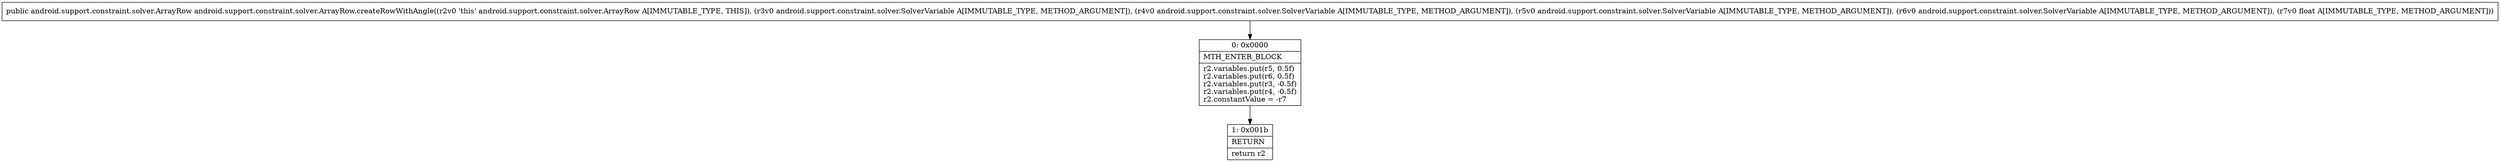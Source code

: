 digraph "CFG forandroid.support.constraint.solver.ArrayRow.createRowWithAngle(Landroid\/support\/constraint\/solver\/SolverVariable;Landroid\/support\/constraint\/solver\/SolverVariable;Landroid\/support\/constraint\/solver\/SolverVariable;Landroid\/support\/constraint\/solver\/SolverVariable;F)Landroid\/support\/constraint\/solver\/ArrayRow;" {
Node_0 [shape=record,label="{0\:\ 0x0000|MTH_ENTER_BLOCK\l|r2.variables.put(r5, 0.5f)\lr2.variables.put(r6, 0.5f)\lr2.variables.put(r3, \-0.5f)\lr2.variables.put(r4, \-0.5f)\lr2.constantValue = \-r7\l}"];
Node_1 [shape=record,label="{1\:\ 0x001b|RETURN\l|return r2\l}"];
MethodNode[shape=record,label="{public android.support.constraint.solver.ArrayRow android.support.constraint.solver.ArrayRow.createRowWithAngle((r2v0 'this' android.support.constraint.solver.ArrayRow A[IMMUTABLE_TYPE, THIS]), (r3v0 android.support.constraint.solver.SolverVariable A[IMMUTABLE_TYPE, METHOD_ARGUMENT]), (r4v0 android.support.constraint.solver.SolverVariable A[IMMUTABLE_TYPE, METHOD_ARGUMENT]), (r5v0 android.support.constraint.solver.SolverVariable A[IMMUTABLE_TYPE, METHOD_ARGUMENT]), (r6v0 android.support.constraint.solver.SolverVariable A[IMMUTABLE_TYPE, METHOD_ARGUMENT]), (r7v0 float A[IMMUTABLE_TYPE, METHOD_ARGUMENT])) }"];
MethodNode -> Node_0;
Node_0 -> Node_1;
}

